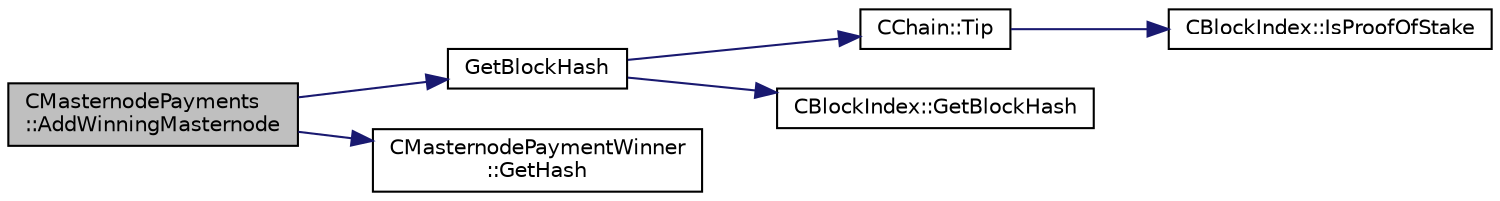 digraph "CMasternodePayments::AddWinningMasternode"
{
  edge [fontname="Helvetica",fontsize="10",labelfontname="Helvetica",labelfontsize="10"];
  node [fontname="Helvetica",fontsize="10",shape=record];
  rankdir="LR";
  Node2 [label="CMasternodePayments\l::AddWinningMasternode",height=0.2,width=0.4,color="black", fillcolor="grey75", style="filled", fontcolor="black"];
  Node2 -> Node3 [color="midnightblue",fontsize="10",style="solid",fontname="Helvetica"];
  Node3 [label="GetBlockHash",height=0.2,width=0.4,color="black", fillcolor="white", style="filled",URL="$masternode_8cpp.html#a32f5cbabfc2bd53c2f2daedf122a83cb"];
  Node3 -> Node4 [color="midnightblue",fontsize="10",style="solid",fontname="Helvetica"];
  Node4 [label="CChain::Tip",height=0.2,width=0.4,color="black", fillcolor="white", style="filled",URL="$class_c_chain.html#a40ccefec14f8f3195c08c827af8cf412",tooltip="Returns the index entry for the tip of this chain, or NULL if none. "];
  Node4 -> Node5 [color="midnightblue",fontsize="10",style="solid",fontname="Helvetica"];
  Node5 [label="CBlockIndex::IsProofOfStake",height=0.2,width=0.4,color="black", fillcolor="white", style="filled",URL="$class_c_block_index.html#a2438a891e9d43821c0d99e1bdac56fde"];
  Node3 -> Node6 [color="midnightblue",fontsize="10",style="solid",fontname="Helvetica"];
  Node6 [label="CBlockIndex::GetBlockHash",height=0.2,width=0.4,color="black", fillcolor="white", style="filled",URL="$class_c_block_index.html#a98490a2788c65cdd6ae9002b004dd74c"];
  Node2 -> Node7 [color="midnightblue",fontsize="10",style="solid",fontname="Helvetica"];
  Node7 [label="CMasternodePaymentWinner\l::GetHash",height=0.2,width=0.4,color="black", fillcolor="white", style="filled",URL="$class_c_masternode_payment_winner.html#a0580947e55d3bee159825472ca95ff67"];
}
